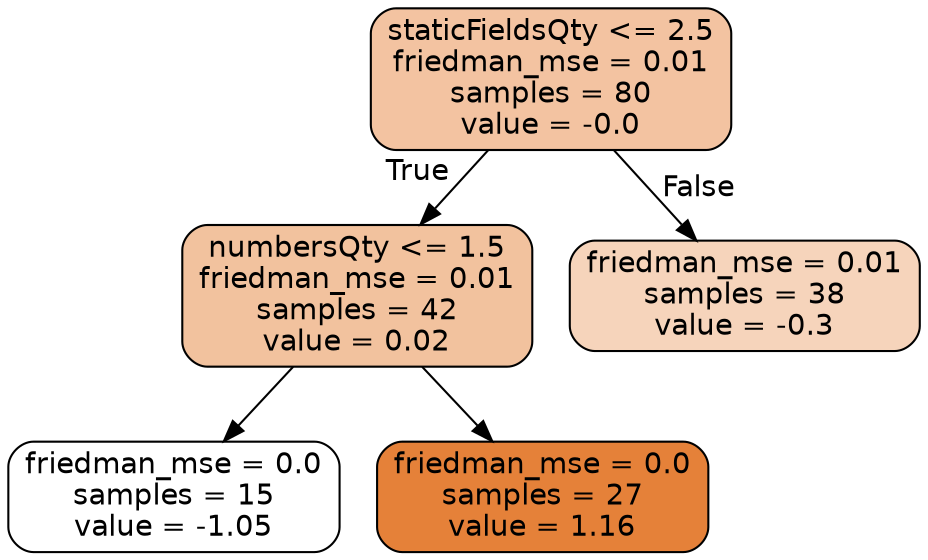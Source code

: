 digraph Tree {
node [shape=box, style="filled, rounded", color="black", fontname="helvetica"] ;
edge [fontname="helvetica"] ;
0 [label="staticFieldsQty <= 2.5\nfriedman_mse = 0.01\nsamples = 80\nvalue = -0.0", fillcolor="#f3c3a1"] ;
1 [label="numbersQty <= 1.5\nfriedman_mse = 0.01\nsamples = 42\nvalue = 0.02", fillcolor="#f2c29e"] ;
0 -> 1 [labeldistance=2.5, labelangle=45, headlabel="True"] ;
3 [label="friedman_mse = 0.0\nsamples = 15\nvalue = -1.05", fillcolor="#ffffff"] ;
1 -> 3 ;
4 [label="friedman_mse = 0.0\nsamples = 27\nvalue = 1.16", fillcolor="#e58139"] ;
1 -> 4 ;
2 [label="friedman_mse = 0.01\nsamples = 38\nvalue = -0.3", fillcolor="#f6d4bb"] ;
0 -> 2 [labeldistance=2.5, labelangle=-45, headlabel="False"] ;
}